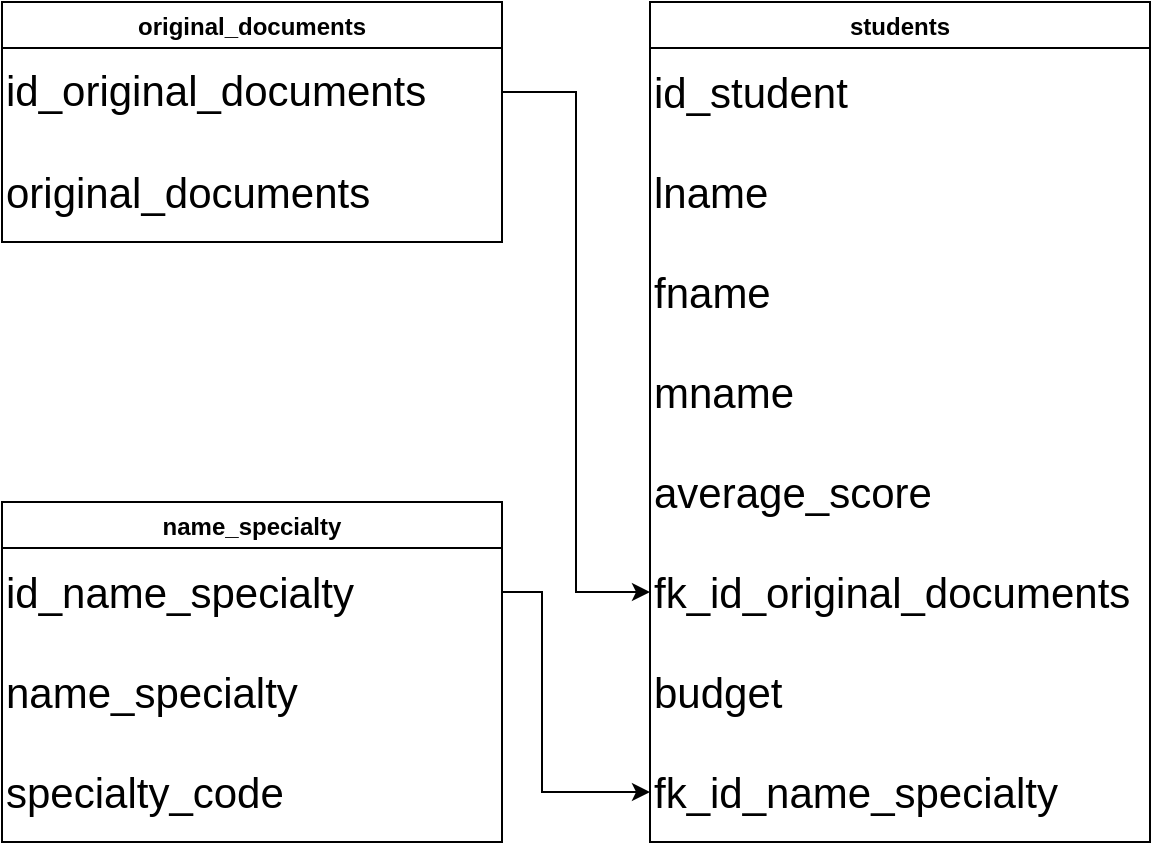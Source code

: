 <mxfile version="13.9.9" type="device"><diagram id="fbVZdQM8pqnTtvlD8BrU" name="Page-1"><mxGraphModel dx="1568" dy="1192" grid="1" gridSize="10" guides="1" tooltips="1" connect="1" arrows="1" fold="1" page="1" pageScale="1" pageWidth="827" pageHeight="1169" math="0" shadow="0"><root><mxCell id="0"/><mxCell id="1" parent="0"/><mxCell id="cEAPiZDi5gdUyZWixBYy-1" value="students" style="swimlane;" parent="1" vertex="1"><mxGeometry x="314" y="250" width="250" height="420" as="geometry"/></mxCell><mxCell id="cEAPiZDi5gdUyZWixBYy-2" value="id_student" style="text;html=1;strokeColor=none;fillColor=none;align=left;verticalAlign=middle;whiteSpace=wrap;rounded=0;fontSize=21;" parent="cEAPiZDi5gdUyZWixBYy-1" vertex="1"><mxGeometry y="20" width="250" height="50" as="geometry"/></mxCell><mxCell id="cEAPiZDi5gdUyZWixBYy-3" value="lname" style="text;html=1;strokeColor=none;fillColor=none;align=left;verticalAlign=middle;whiteSpace=wrap;rounded=0;fontSize=21;" parent="cEAPiZDi5gdUyZWixBYy-1" vertex="1"><mxGeometry y="70" width="250" height="50" as="geometry"/></mxCell><mxCell id="cEAPiZDi5gdUyZWixBYy-4" value="fname" style="text;html=1;strokeColor=none;fillColor=none;align=left;verticalAlign=middle;whiteSpace=wrap;rounded=0;fontSize=21;" parent="cEAPiZDi5gdUyZWixBYy-1" vertex="1"><mxGeometry y="120" width="250" height="50" as="geometry"/></mxCell><mxCell id="cEAPiZDi5gdUyZWixBYy-5" value="mname" style="text;html=1;strokeColor=none;fillColor=none;align=left;verticalAlign=middle;whiteSpace=wrap;rounded=0;fontSize=21;" parent="cEAPiZDi5gdUyZWixBYy-1" vertex="1"><mxGeometry y="170" width="250" height="50" as="geometry"/></mxCell><mxCell id="cEAPiZDi5gdUyZWixBYy-6" value="average_score" style="text;html=1;strokeColor=none;fillColor=none;align=left;verticalAlign=middle;whiteSpace=wrap;rounded=0;fontSize=21;" parent="cEAPiZDi5gdUyZWixBYy-1" vertex="1"><mxGeometry y="220" width="250" height="50" as="geometry"/></mxCell><mxCell id="cEAPiZDi5gdUyZWixBYy-7" value="fk_id_original_documents" style="text;html=1;strokeColor=none;fillColor=none;align=left;verticalAlign=middle;whiteSpace=wrap;rounded=0;fontSize=21;" parent="cEAPiZDi5gdUyZWixBYy-1" vertex="1"><mxGeometry y="270" width="250" height="50" as="geometry"/></mxCell><mxCell id="cEAPiZDi5gdUyZWixBYy-8" value="budget" style="text;html=1;strokeColor=none;fillColor=none;align=left;verticalAlign=middle;whiteSpace=wrap;rounded=0;fontSize=21;" parent="cEAPiZDi5gdUyZWixBYy-1" vertex="1"><mxGeometry y="320" width="250" height="50" as="geometry"/></mxCell><mxCell id="cEAPiZDi5gdUyZWixBYy-9" value="fk_id_&lt;span style=&quot;color: rgba(0 , 0 , 0 , 0) ; font-family: monospace ; font-size: 0px&quot;&gt;%3CmxGraphModel%3E%3Croot%3E%3CmxCell%20id%3D%220%22%2F%3E%3CmxCell%20id%3D%221%22%20parent%3D%220%22%2F%3E%3CmxCell%20id%3D%222%22%20value%3D%22%26lt%3Bspan%20style%3D%26quot%3Btext-align%3A%20center%26quot%3B%26gt%3B%26lt%3Bfont%20style%3D%26quot%3Bfont-size%3A%2021px%26quot%3B%26gt%3Bname_specialty%26lt%3B%2Ffont%26gt%3B%26lt%3B%2Fspan%26gt%3B%22%20style%3D%22text%3Bhtml%3D1%3BstrokeColor%3Dnone%3BfillColor%3Dnone%3Balign%3Dleft%3BverticalAlign%3Dmiddle%3BwhiteSpace%3Dwrap%3Brounded%3D0%3BfontSize%3D21%3B%22%20vertex%3D%221%22%20parent%3D%221%22%3E%3CmxGeometry%20y%3D%22620%22%20width%3D%22250%22%20height%3D%2250%22%20as%3D%22geometry%22%2F%3E%3C%2FmxCell%3E%3C%2Froot%3E%3C%2FmxGraphModel%3E&lt;/span&gt;&lt;span style=&quot;text-align: center&quot;&gt;name_specialty&lt;/span&gt;" style="text;html=1;strokeColor=none;fillColor=none;align=left;verticalAlign=middle;whiteSpace=wrap;rounded=0;fontSize=21;" parent="cEAPiZDi5gdUyZWixBYy-1" vertex="1"><mxGeometry y="370" width="250" height="50" as="geometry"/></mxCell><mxCell id="cEAPiZDi5gdUyZWixBYy-10" value="original_documents" style="swimlane;" parent="1" vertex="1"><mxGeometry x="-10" y="250" width="250" height="120" as="geometry"/></mxCell><mxCell id="cEAPiZDi5gdUyZWixBYy-11" value="id_original_documents&lt;span style=&quot;color: rgba(0 , 0 , 0 , 0) ; font-family: monospace ; font-size: 0px&quot;&gt;%3CmxGraphModel%3E%3Croot%3E%3CmxCell%20id%3D%220%22%2F%3E%3CmxCell%20id%3D%221%22%20parent%3D%220%22%2F%3E%3CmxCell%20id%3D%222%22%20value%3D%22groups%22%20style%3D%22swimlane%3B%22%20vertex%3D%221%22%20parent%3D%221%22%3E%3CmxGeometry%20x%3D%22-10%22%20y%3D%22250%22%20width%3D%22250%22%20height%3D%22120%22%20as%3D%22geometry%22%2F%3E%3C%2FmxCell%3E%3CmxCell%20id%3D%223%22%20value%3D%22id_groups%22%20style%3D%22text%3Bhtml%3D1%3BstrokeColor%3Dnone%3BfillColor%3Dnone%3Balign%3Dleft%3BverticalAlign%3Dmiddle%3BwhiteSpace%3Dwrap%3Brounded%3D0%3BfontSize%3D21%3B%22%20vertex%3D%221%22%20parent%3D%222%22%3E%3CmxGeometry%20y%3D%2220%22%20width%3D%22250%22%20height%3D%2250%22%20as%3D%22geometry%22%2F%3E%3C%2FmxCell%3E%3CmxCell%20id%3D%224%22%20value%3D%22group%22%20style%3D%22text%3Bhtml%3D1%3BstrokeColor%3Dnone%3BfillColor%3Dnone%3Balign%3Dleft%3BverticalAlign%3Dmiddle%3BwhiteSpace%3Dwrap%3Brounded%3D0%3BfontSize%3D21%3B%22%20vertex%3D%221%22%20parent%3D%222%22%3E%3CmxGeometry%20y%3D%2270%22%20width%3D%22250%22%20height%3D%2250%22%20as%3D%22geometry%22%2F%3E%3C%2FmxCell%3E%3C%2Froot%3E%3C%2FmxGraphModel%3E&lt;/span&gt;&lt;font color=&quot;rgba(0, 0, 0, 0)&quot; face=&quot;monospace&quot;&gt;&lt;span style=&quot;font-size: 0px&quot;&gt;original_documents&lt;/span&gt;&lt;/font&gt;" style="text;html=1;strokeColor=none;fillColor=none;align=left;verticalAlign=middle;whiteSpace=wrap;rounded=0;fontSize=21;" parent="cEAPiZDi5gdUyZWixBYy-10" vertex="1"><mxGeometry y="20" width="250" height="50" as="geometry"/></mxCell><mxCell id="cEAPiZDi5gdUyZWixBYy-12" value="original_documents" style="text;html=1;strokeColor=none;fillColor=none;align=left;verticalAlign=middle;whiteSpace=wrap;rounded=0;fontSize=21;" parent="cEAPiZDi5gdUyZWixBYy-10" vertex="1"><mxGeometry y="70" width="250" height="50" as="geometry"/></mxCell><mxCell id="Fee4-kXhb1BmHPW38Zv8-1" value="name_specialty" style="swimlane;" parent="1" vertex="1"><mxGeometry x="-10" y="500" width="250" height="170" as="geometry"/></mxCell><mxCell id="Fee4-kXhb1BmHPW38Zv8-2" value="&lt;font style=&quot;font-size: 21px&quot;&gt;id_&lt;span style=&quot;text-align: center&quot;&gt;name_specialty&lt;/span&gt;&lt;/font&gt;" style="text;html=1;strokeColor=none;fillColor=none;align=left;verticalAlign=middle;whiteSpace=wrap;rounded=0;fontSize=21;" parent="Fee4-kXhb1BmHPW38Zv8-1" vertex="1"><mxGeometry y="20" width="250" height="50" as="geometry"/></mxCell><mxCell id="Fee4-kXhb1BmHPW38Zv8-3" value="&lt;span style=&quot;text-align: center&quot;&gt;&lt;font style=&quot;font-size: 21px&quot;&gt;name_specialty&lt;/font&gt;&lt;/span&gt;" style="text;html=1;strokeColor=none;fillColor=none;align=left;verticalAlign=middle;whiteSpace=wrap;rounded=0;fontSize=21;" parent="Fee4-kXhb1BmHPW38Zv8-1" vertex="1"><mxGeometry y="70" width="250" height="50" as="geometry"/></mxCell><mxCell id="0DWEuOTkkxcKV5iSEG1x-1" value="&lt;span style=&quot;text-align: center&quot;&gt;&lt;font style=&quot;font-size: 21px&quot;&gt;specialty_code&lt;/font&gt;&lt;/span&gt;" style="text;html=1;strokeColor=none;fillColor=none;align=left;verticalAlign=middle;whiteSpace=wrap;rounded=0;fontSize=21;" vertex="1" parent="Fee4-kXhb1BmHPW38Zv8-1"><mxGeometry y="120" width="250" height="50" as="geometry"/></mxCell><mxCell id="Fee4-kXhb1BmHPW38Zv8-4" style="edgeStyle=orthogonalEdgeStyle;rounded=0;orthogonalLoop=1;jettySize=auto;html=1;exitX=1;exitY=0.5;exitDx=0;exitDy=0;entryX=0;entryY=0.5;entryDx=0;entryDy=0;" parent="1" source="cEAPiZDi5gdUyZWixBYy-11" target="cEAPiZDi5gdUyZWixBYy-7" edge="1"><mxGeometry relative="1" as="geometry"/></mxCell><mxCell id="Fee4-kXhb1BmHPW38Zv8-5" style="edgeStyle=orthogonalEdgeStyle;rounded=0;orthogonalLoop=1;jettySize=auto;html=1;exitX=1;exitY=0.5;exitDx=0;exitDy=0;entryX=0;entryY=0.5;entryDx=0;entryDy=0;" parent="1" source="Fee4-kXhb1BmHPW38Zv8-2" target="cEAPiZDi5gdUyZWixBYy-9" edge="1"><mxGeometry relative="1" as="geometry"><Array as="points"><mxPoint x="260" y="545"/><mxPoint x="260" y="645"/></Array></mxGeometry></mxCell></root></mxGraphModel></diagram></mxfile>